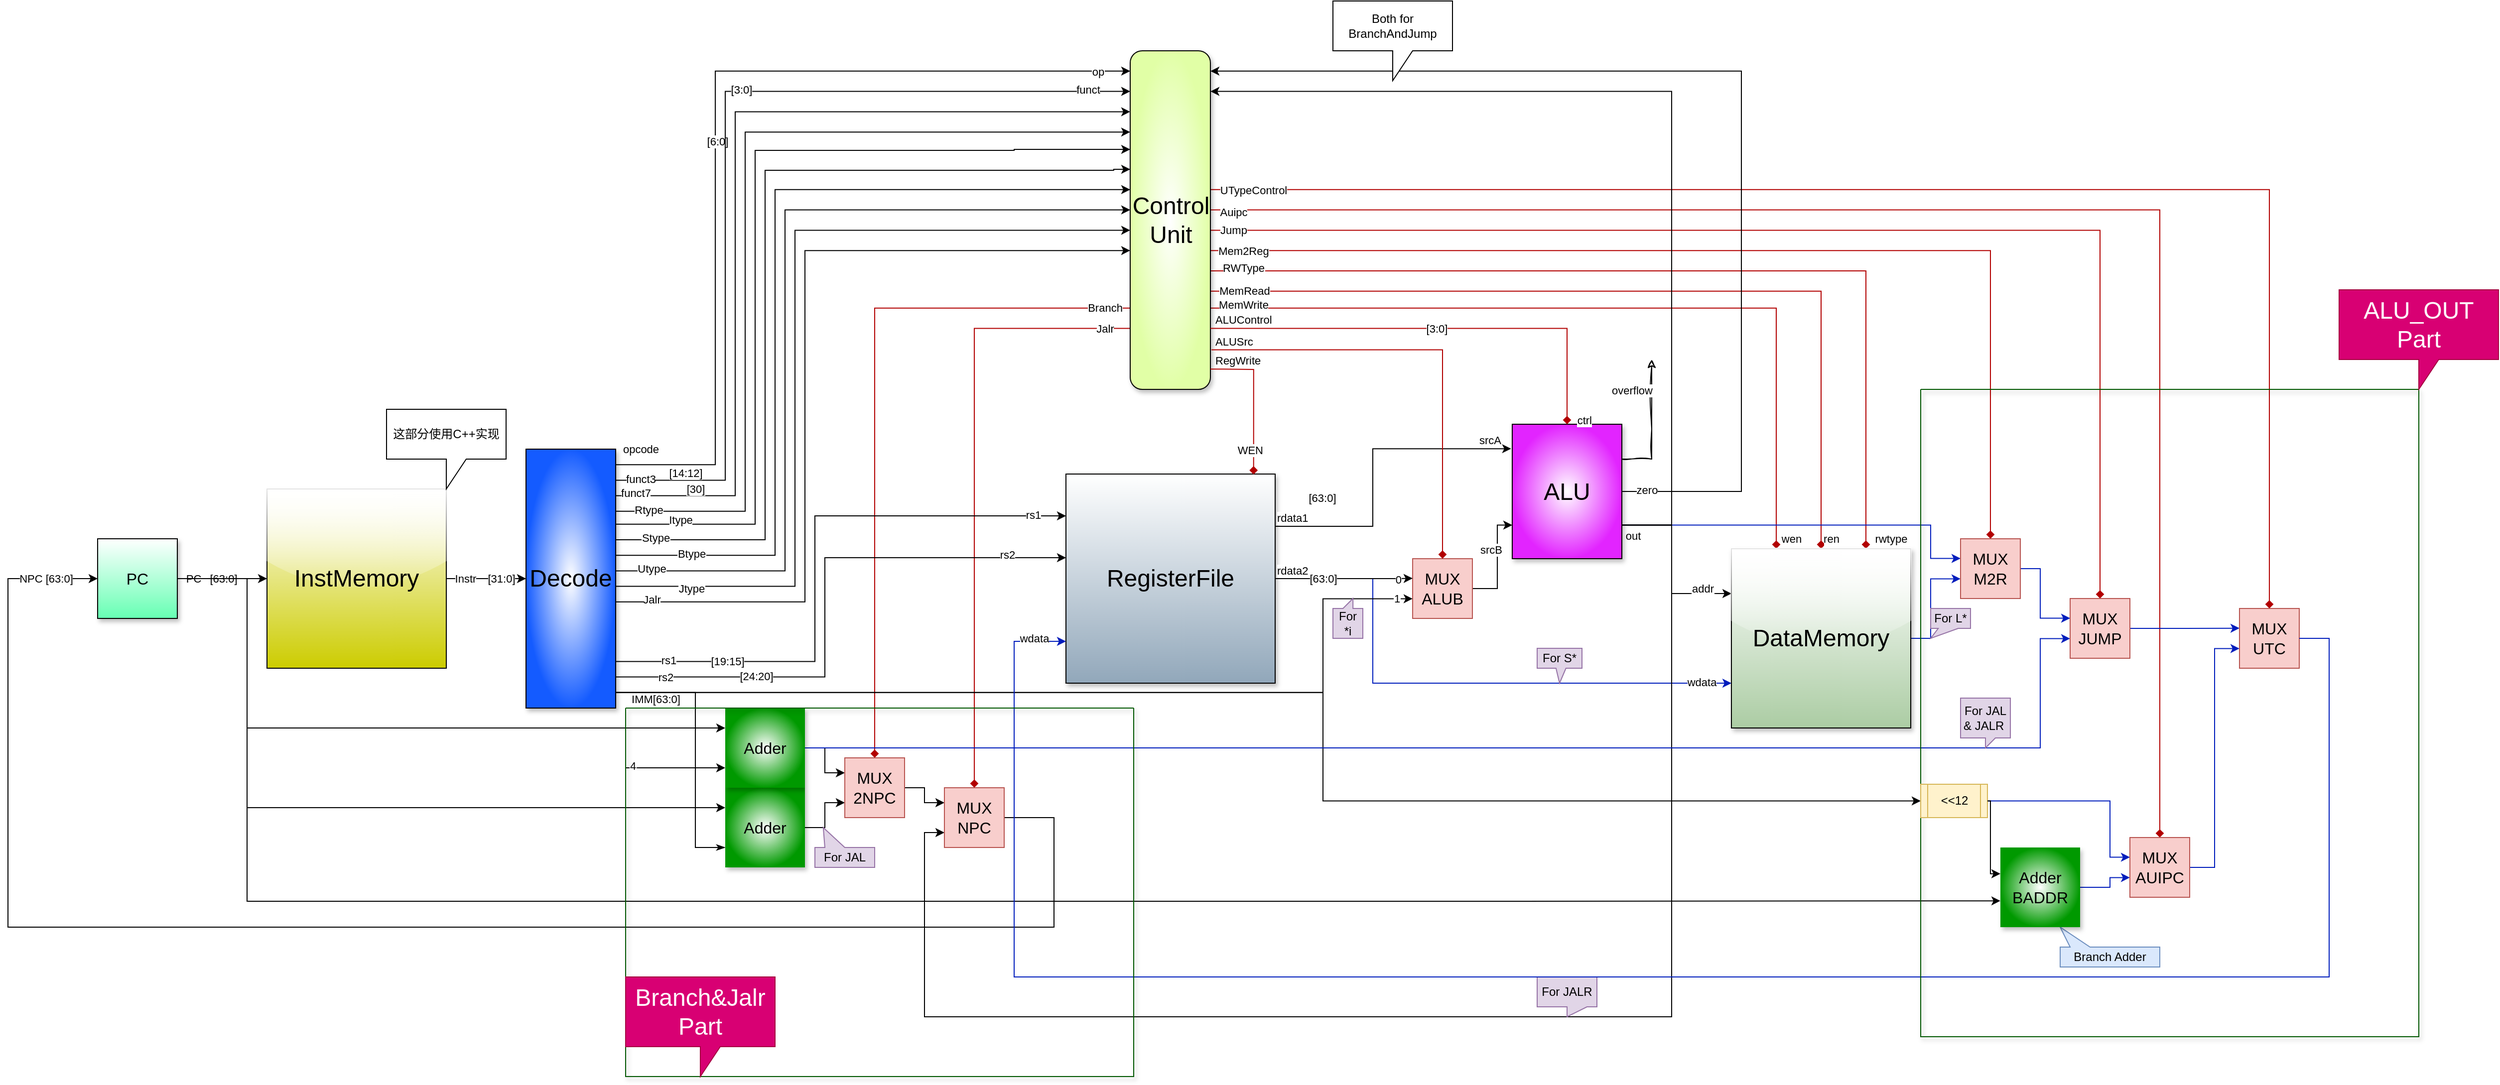 <mxfile version="21.4.0" type="github">
  <diagram name="Page-1" id="90a13364-a465-7bf4-72fc-28e22215d7a0">
    <mxGraphModel dx="3279.5" dy="984" grid="1" gridSize="10" guides="1" tooltips="1" connect="1" arrows="1" fold="1" page="1" pageScale="1.5" pageWidth="1169" pageHeight="826" background="none" math="0" shadow="0">
      <root>
        <mxCell id="0" style=";html=1;" />
        <mxCell id="1" style=";html=1;" parent="0" />
        <mxCell id="ID7oZF-WjWrz0V3iCZTk-110" style="edgeStyle=orthogonalEdgeStyle;rounded=0;orthogonalLoop=1;jettySize=auto;html=1;exitX=0;exitY=0.76;exitDx=0;exitDy=0;entryX=0.5;entryY=0;entryDx=0;entryDy=0;exitPerimeter=0;fillColor=#e51400;strokeColor=#B20000;endArrow=diamond;endFill=1;" parent="1" source="ID7oZF-WjWrz0V3iCZTk-3" target="ID7oZF-WjWrz0V3iCZTk-170" edge="1">
          <mxGeometry relative="1" as="geometry">
            <mxPoint x="-150" y="385" as="targetPoint" />
          </mxGeometry>
        </mxCell>
        <mxCell id="snQq9yE_NNZHikpmii_--7" value="Branch" style="edgeLabel;html=1;align=center;verticalAlign=middle;resizable=0;points=[];" vertex="1" connectable="0" parent="ID7oZF-WjWrz0V3iCZTk-110">
          <mxGeometry x="-0.746" y="-1" relative="1" as="geometry">
            <mxPoint x="64" as="offset" />
          </mxGeometry>
        </mxCell>
        <mxCell id="ID7oZF-WjWrz0V3iCZTk-162" style="edgeStyle=orthogonalEdgeStyle;rounded=0;orthogonalLoop=1;jettySize=auto;html=1;exitX=1;exitY=0.53;exitDx=0;exitDy=0;exitPerimeter=0;entryX=0.5;entryY=0;entryDx=0;entryDy=0;entryPerimeter=0;endArrow=diamond;endFill=1;fillColor=#e51400;strokeColor=#B20000;" parent="1" source="ID7oZF-WjWrz0V3iCZTk-3" target="ID7oZF-WjWrz0V3iCZTk-192" edge="1">
          <mxGeometry relative="1" as="geometry">
            <mxPoint x="1340" y="450" as="targetPoint" />
            <Array as="points">
              <mxPoint x="1810" y="270" />
            </Array>
          </mxGeometry>
        </mxCell>
        <mxCell id="snQq9yE_NNZHikpmii_--6" value="Jump" style="edgeLabel;html=1;align=center;verticalAlign=middle;resizable=0;points=[];" vertex="1" connectable="0" parent="ID7oZF-WjWrz0V3iCZTk-162">
          <mxGeometry x="-0.935" relative="1" as="geometry">
            <mxPoint x="-18" as="offset" />
          </mxGeometry>
        </mxCell>
        <mxCell id="ID7oZF-WjWrz0V3iCZTk-188" style="edgeStyle=orthogonalEdgeStyle;rounded=0;orthogonalLoop=1;jettySize=auto;html=1;exitX=0;exitY=0.82;exitDx=0;exitDy=0;exitPerimeter=0;entryX=0.5;entryY=0;entryDx=0;entryDy=0;fillColor=#e51400;strokeColor=#B20000;endArrow=diamond;endFill=1;" parent="1" source="ID7oZF-WjWrz0V3iCZTk-3" target="ID7oZF-WjWrz0V3iCZTk-187" edge="1">
          <mxGeometry relative="1" as="geometry" />
        </mxCell>
        <mxCell id="ID7oZF-WjWrz0V3iCZTk-189" value="Jalr" style="edgeLabel;html=1;align=center;verticalAlign=middle;resizable=0;points=[];" parent="ID7oZF-WjWrz0V3iCZTk-188" vertex="1" connectable="0">
          <mxGeometry x="-0.886" relative="1" as="geometry">
            <mxPoint x="9" as="offset" />
          </mxGeometry>
        </mxCell>
        <mxCell id="ID7oZF-WjWrz0V3iCZTk-201" style="edgeStyle=orthogonalEdgeStyle;rounded=0;orthogonalLoop=1;jettySize=auto;html=1;exitX=1;exitY=0.76;exitDx=0;exitDy=0;exitPerimeter=0;entryX=0.25;entryY=0;entryDx=0;entryDy=0;endArrow=diamond;endFill=1;fillColor=#e51400;strokeColor=#B20000;" parent="1" source="ID7oZF-WjWrz0V3iCZTk-3" target="ID7oZF-WjWrz0V3iCZTk-199" edge="1">
          <mxGeometry relative="1" as="geometry">
            <mxPoint x="1110" y="1010" as="targetPoint" />
            <Array as="points">
              <mxPoint x="1485" y="348" />
            </Array>
          </mxGeometry>
        </mxCell>
        <mxCell id="ID7oZF-WjWrz0V3iCZTk-202" value="MemWrite" style="edgeLabel;html=1;align=center;verticalAlign=middle;resizable=0;points=[];" parent="ID7oZF-WjWrz0V3iCZTk-201" vertex="1" connectable="0">
          <mxGeometry x="-0.958" y="4" relative="1" as="geometry">
            <mxPoint x="16" as="offset" />
          </mxGeometry>
        </mxCell>
        <mxCell id="ID7oZF-WjWrz0V3iCZTk-206" value="wen" style="edgeLabel;html=1;align=center;verticalAlign=middle;resizable=0;points=[];" parent="ID7oZF-WjWrz0V3iCZTk-201" vertex="1" connectable="0">
          <mxGeometry x="0.957" y="-2" relative="1" as="geometry">
            <mxPoint x="17" y="7" as="offset" />
          </mxGeometry>
        </mxCell>
        <mxCell id="ID7oZF-WjWrz0V3iCZTk-210" style="edgeStyle=orthogonalEdgeStyle;rounded=0;orthogonalLoop=1;jettySize=auto;html=1;exitX=1;exitY=0.71;exitDx=0;exitDy=0;exitPerimeter=0;entryX=0.5;entryY=0;entryDx=0;entryDy=0;endArrow=diamond;endFill=1;fillColor=#e51400;strokeColor=#B20000;" parent="1" source="ID7oZF-WjWrz0V3iCZTk-3" target="ID7oZF-WjWrz0V3iCZTk-199" edge="1">
          <mxGeometry relative="1" as="geometry">
            <Array as="points">
              <mxPoint x="1530" y="331" />
            </Array>
          </mxGeometry>
        </mxCell>
        <mxCell id="ID7oZF-WjWrz0V3iCZTk-212" value="MemRead" style="edgeLabel;html=1;align=center;verticalAlign=middle;resizable=0;points=[];" parent="ID7oZF-WjWrz0V3iCZTk-210" vertex="1" connectable="0">
          <mxGeometry x="-0.983" y="1" relative="1" as="geometry">
            <mxPoint x="26" as="offset" />
          </mxGeometry>
        </mxCell>
        <mxCell id="ID7oZF-WjWrz0V3iCZTk-213" value="ren" style="edgeLabel;html=1;align=center;verticalAlign=middle;resizable=0;points=[];" parent="ID7oZF-WjWrz0V3iCZTk-210" vertex="1" connectable="0">
          <mxGeometry x="0.984" relative="1" as="geometry">
            <mxPoint x="10" y="-3" as="offset" />
          </mxGeometry>
        </mxCell>
        <mxCell id="ID7oZF-WjWrz0V3iCZTk-214" style="edgeStyle=orthogonalEdgeStyle;rounded=0;orthogonalLoop=1;jettySize=auto;html=1;exitX=1;exitY=0.65;exitDx=0;exitDy=0;exitPerimeter=0;entryX=0.75;entryY=0;entryDx=0;entryDy=0;endArrow=diamond;endFill=1;fillColor=#e51400;strokeColor=#B20000;" parent="1" source="ID7oZF-WjWrz0V3iCZTk-3" target="ID7oZF-WjWrz0V3iCZTk-199" edge="1">
          <mxGeometry relative="1" as="geometry">
            <Array as="points">
              <mxPoint x="1575" y="311" />
            </Array>
          </mxGeometry>
        </mxCell>
        <mxCell id="ID7oZF-WjWrz0V3iCZTk-217" value="RWType" style="edgeLabel;html=1;align=center;verticalAlign=middle;resizable=0;points=[];" parent="ID7oZF-WjWrz0V3iCZTk-214" vertex="1" connectable="0">
          <mxGeometry x="-0.97" y="3" relative="1" as="geometry">
            <mxPoint x="19" as="offset" />
          </mxGeometry>
        </mxCell>
        <mxCell id="ID7oZF-WjWrz0V3iCZTk-218" value="rwtype" style="edgeLabel;html=1;align=center;verticalAlign=middle;resizable=0;points=[];" parent="ID7oZF-WjWrz0V3iCZTk-214" vertex="1" connectable="0">
          <mxGeometry x="0.968" y="-3" relative="1" as="geometry">
            <mxPoint x="28" y="5" as="offset" />
          </mxGeometry>
        </mxCell>
        <mxCell id="ID7oZF-WjWrz0V3iCZTk-221" style="edgeStyle=orthogonalEdgeStyle;rounded=0;orthogonalLoop=1;jettySize=auto;html=1;exitX=1;exitY=0.59;exitDx=0;exitDy=0;exitPerimeter=0;entryX=0.5;entryY=0;entryDx=0;entryDy=0;entryPerimeter=0;endArrow=diamond;endFill=1;fillColor=#e51400;strokeColor=#B20000;" parent="1" source="ID7oZF-WjWrz0V3iCZTk-3" target="ID7oZF-WjWrz0V3iCZTk-220" edge="1">
          <mxGeometry relative="1" as="geometry" />
        </mxCell>
        <mxCell id="ID7oZF-WjWrz0V3iCZTk-222" value="Mem2Reg" style="edgeLabel;html=1;align=center;verticalAlign=middle;resizable=0;points=[];" parent="ID7oZF-WjWrz0V3iCZTk-221" vertex="1" connectable="0">
          <mxGeometry x="-0.957" relative="1" as="geometry">
            <mxPoint x="10" as="offset" />
          </mxGeometry>
        </mxCell>
        <mxCell id="ID7oZF-WjWrz0V3iCZTk-243" value="" style="edgeStyle=orthogonalEdgeStyle;rounded=0;orthogonalLoop=1;jettySize=auto;html=1;exitX=1;exitY=0.41;exitDx=0;exitDy=0;exitPerimeter=0;entryX=0.5;entryY=0;entryDx=0;entryDy=0;entryPerimeter=0;endArrow=diamond;endFill=1;fillColor=#e51400;strokeColor=#B20000;" parent="1" source="ID7oZF-WjWrz0V3iCZTk-3" target="ID7oZF-WjWrz0V3iCZTk-241" edge="1">
          <mxGeometry relative="1" as="geometry" />
        </mxCell>
        <mxCell id="ID7oZF-WjWrz0V3iCZTk-244" value="UTypeControl" style="edgeLabel;html=1;align=center;verticalAlign=middle;resizable=0;points=[];" parent="ID7oZF-WjWrz0V3iCZTk-243" vertex="1" connectable="0">
          <mxGeometry x="-0.965" y="1" relative="1" as="geometry">
            <mxPoint x="17" y="1" as="offset" />
          </mxGeometry>
        </mxCell>
        <mxCell id="eIo0uJGu5ZZs3k3KeuvR-6" style="edgeStyle=orthogonalEdgeStyle;rounded=0;orthogonalLoop=1;jettySize=auto;html=1;exitX=1;exitY=0.47;exitDx=0;exitDy=0;exitPerimeter=0;entryX=0.5;entryY=0;entryDx=0;entryDy=0;entryPerimeter=0;endArrow=diamond;endFill=1;fillColor=#e51400;strokeColor=#B20000;" parent="1" source="ID7oZF-WjWrz0V3iCZTk-3" target="eIo0uJGu5ZZs3k3KeuvR-2" edge="1">
          <mxGeometry relative="1" as="geometry" />
        </mxCell>
        <mxCell id="eIo0uJGu5ZZs3k3KeuvR-7" value="Auipc" style="edgeLabel;html=1;align=center;verticalAlign=middle;resizable=0;points=[];" parent="eIo0uJGu5ZZs3k3KeuvR-6" vertex="1" connectable="0">
          <mxGeometry x="-0.972" y="-2" relative="1" as="geometry">
            <mxPoint x="1" as="offset" />
          </mxGeometry>
        </mxCell>
        <mxCell id="ID7oZF-WjWrz0V3iCZTk-3" value="&lt;font style=&quot;font-size: 24px;&quot;&gt;Control Unit&lt;/font&gt;" style="rounded=1;whiteSpace=wrap;html=1;glass=0;shadow=1;gradientColor=#E1FFA6;points=[[0,0,0,0,0],[0,0.06,0,0,0],[0,0.12,0,0,0],[0,0.18,0,0,0],[0,0.24,0,0,0],[0,0.29,0,0,0],[0,0.35,0,0,0],[0,0.41,0,0,0],[0,0.47,0,0,0],[0,0.53,0,0,0],[0,0.59,0,0,0],[0,0.65,0,0,0],[0,0.71,0,0,0],[0,0.76,0,0,0],[0,0.82,0,0,0],[0,0.88,0,0,0],[0,0.94,0,0,0],[0,1,0,0,0],[0.25,0,0,0,0],[0.25,1,0,0,0],[0.5,0,0,0,0],[0.5,1,0,0,0],[0.75,0,0,0,0],[0.75,1,0,0,0],[1,0,0,0,0],[1,0.06,0,0,0],[1,0.12,0,0,0],[1,0.18,0,0,0],[1,0.24,0,0,0],[1,0.29,0,0,0],[1,0.35,0,0,0],[1,0.41,0,0,0],[1,0.47,0,0,0],[1,0.53,0,0,0],[1,0.59,0,0,0],[1,0.65,0,0,0],[1,0.71,0,0,0],[1,0.76,0,0,0],[1,0.82,0,0,0],[1,0.88,0,0,0],[1,0.94,0,0,0],[1,1,0,0,0]];gradientDirection=radial;" parent="1" vertex="1">
          <mxGeometry x="836.5" y="90" width="80.5" height="340" as="geometry" />
        </mxCell>
        <mxCell id="ID7oZF-WjWrz0V3iCZTk-207" style="edgeStyle=orthogonalEdgeStyle;rounded=0;orthogonalLoop=1;jettySize=auto;html=1;exitX=1;exitY=0.5;exitDx=0;exitDy=0;exitPerimeter=0;entryX=0;entryY=0.75;entryDx=0;entryDy=0;fillColor=#0050ef;strokeColor=#001DBC;" parent="1" source="ID7oZF-WjWrz0V3iCZTk-4" target="ID7oZF-WjWrz0V3iCZTk-199" edge="1">
          <mxGeometry relative="1" as="geometry">
            <Array as="points">
              <mxPoint x="1080" y="620" />
              <mxPoint x="1080" y="725" />
            </Array>
          </mxGeometry>
        </mxCell>
        <mxCell id="ID7oZF-WjWrz0V3iCZTk-208" value="wdata" style="edgeLabel;html=1;align=center;verticalAlign=middle;resizable=0;points=[];" parent="ID7oZF-WjWrz0V3iCZTk-207" vertex="1" connectable="0">
          <mxGeometry x="0.942" y="1" relative="1" as="geometry">
            <mxPoint x="-14" as="offset" />
          </mxGeometry>
        </mxCell>
        <mxCell id="ID7oZF-WjWrz0V3iCZTk-4" value="&lt;font style=&quot;font-size: 24px;&quot;&gt;RegisterFile&lt;/font&gt;" style="whiteSpace=wrap;html=1;aspect=fixed;shadow=1;gradientColor=#91A7BA;gradientDirection=south;points=[[0,0,0,0,0],[0,0.2,0,0,0],[0,0.4,0,0,0],[0,0.6,0,0,0],[0,0.8,0,0,0],[0,1,0,0,0],[0.25,0,0,0,0],[0.25,1,0,0,0],[0.5,0,0,0,0],[0.5,1,0,0,0],[0.75,0,0,0,0],[0.75,1,0,0,0],[1,0,0,0,0],[1,0.25,0,0,0],[1,0.5,0,0,0],[1,0.75,0,0,0],[1,1,0,0,0]];" parent="1" vertex="1">
          <mxGeometry x="772" y="515" width="210" height="210" as="geometry" />
        </mxCell>
        <mxCell id="ID7oZF-WjWrz0V3iCZTk-84" style="edgeStyle=orthogonalEdgeStyle;rounded=0;orthogonalLoop=1;jettySize=auto;html=1;exitX=1;exitY=0.25;exitDx=0;exitDy=0;sketch=1;curveFitting=1;jiggle=2;" parent="1" source="ID7oZF-WjWrz0V3iCZTk-11" edge="1">
          <mxGeometry relative="1" as="geometry">
            <mxPoint x="1360" y="400" as="targetPoint" />
            <Array as="points">
              <mxPoint x="1330" y="500" />
              <mxPoint x="1360" y="500" />
              <mxPoint x="1360" y="470" />
            </Array>
          </mxGeometry>
        </mxCell>
        <mxCell id="snQq9yE_NNZHikpmii_--3" value="overflow" style="edgeLabel;html=1;align=center;verticalAlign=middle;resizable=0;points=[];" vertex="1" connectable="0" parent="ID7oZF-WjWrz0V3iCZTk-84">
          <mxGeometry x="-0.251" y="-2" relative="1" as="geometry">
            <mxPoint x="-22" y="-52" as="offset" />
          </mxGeometry>
        </mxCell>
        <mxCell id="ID7oZF-WjWrz0V3iCZTk-86" style="edgeStyle=orthogonalEdgeStyle;rounded=0;orthogonalLoop=1;jettySize=auto;html=1;exitX=1;exitY=0.5;exitDx=0;exitDy=0;entryX=1;entryY=0.06;entryDx=0;entryDy=0;entryPerimeter=0;" parent="1" source="ID7oZF-WjWrz0V3iCZTk-11" edge="1" target="ID7oZF-WjWrz0V3iCZTk-3">
          <mxGeometry relative="1" as="geometry">
            <mxPoint x="1400" y="470" as="targetPoint" />
            <Array as="points">
              <mxPoint x="1450" y="533" />
              <mxPoint x="1450" y="110" />
            </Array>
          </mxGeometry>
        </mxCell>
        <mxCell id="snQq9yE_NNZHikpmii_--2" value="zero" style="edgeLabel;html=1;align=center;verticalAlign=middle;resizable=0;points=[];" vertex="1" connectable="0" parent="ID7oZF-WjWrz0V3iCZTk-86">
          <mxGeometry x="-0.954" y="2" relative="1" as="geometry">
            <mxPoint as="offset" />
          </mxGeometry>
        </mxCell>
        <mxCell id="ID7oZF-WjWrz0V3iCZTk-88" style="edgeStyle=orthogonalEdgeStyle;rounded=0;orthogonalLoop=1;jettySize=auto;html=1;exitX=1;exitY=0.75;exitDx=0;exitDy=0;entryX=0;entryY=0.33;entryDx=0;entryDy=0;entryPerimeter=0;fillColor=#0050ef;strokeColor=#001DBC;" parent="1" source="ID7oZF-WjWrz0V3iCZTk-11" target="ID7oZF-WjWrz0V3iCZTk-220" edge="1">
          <mxGeometry relative="1" as="geometry">
            <mxPoint x="1450" y="700" as="targetPoint" />
            <Array as="points">
              <mxPoint x="1640" y="566" />
              <mxPoint x="1640" y="600" />
            </Array>
          </mxGeometry>
        </mxCell>
        <mxCell id="ID7oZF-WjWrz0V3iCZTk-89" value="out" style="edgeLabel;html=1;align=center;verticalAlign=middle;resizable=0;points=[];" parent="ID7oZF-WjWrz0V3iCZTk-88" vertex="1" connectable="0">
          <mxGeometry x="-0.873" y="-2" relative="1" as="geometry">
            <mxPoint x="-13" y="8" as="offset" />
          </mxGeometry>
        </mxCell>
        <mxCell id="ID7oZF-WjWrz0V3iCZTk-90" value="[63:0]" style="edgeLabel;html=1;align=center;verticalAlign=middle;resizable=0;points=[];" parent="ID7oZF-WjWrz0V3iCZTk-88" vertex="1" connectable="0">
          <mxGeometry x="0.131" y="1" relative="1" as="geometry">
            <mxPoint x="-246" y="-9" as="offset" />
          </mxGeometry>
        </mxCell>
        <mxCell id="ID7oZF-WjWrz0V3iCZTk-196" style="edgeStyle=orthogonalEdgeStyle;rounded=0;orthogonalLoop=1;jettySize=auto;html=1;exitX=1;exitY=0.75;exitDx=0;exitDy=0;entryX=0;entryY=0.75;entryDx=0;entryDy=0;" parent="1" source="ID7oZF-WjWrz0V3iCZTk-11" target="ID7oZF-WjWrz0V3iCZTk-187" edge="1">
          <mxGeometry relative="1" as="geometry">
            <Array as="points">
              <mxPoint x="1380" y="566" />
              <mxPoint x="1380" y="1060" />
              <mxPoint x="630" y="1060" />
              <mxPoint x="630" y="875" />
            </Array>
          </mxGeometry>
        </mxCell>
        <mxCell id="ID7oZF-WjWrz0V3iCZTk-203" style="edgeStyle=orthogonalEdgeStyle;rounded=0;orthogonalLoop=1;jettySize=auto;html=1;exitX=1;exitY=0.75;exitDx=0;exitDy=0;entryX=0;entryY=0.25;entryDx=0;entryDy=0;" parent="1" source="ID7oZF-WjWrz0V3iCZTk-11" target="ID7oZF-WjWrz0V3iCZTk-199" edge="1">
          <mxGeometry relative="1" as="geometry">
            <Array as="points">
              <mxPoint x="1380" y="566" />
              <mxPoint x="1380" y="635" />
            </Array>
          </mxGeometry>
        </mxCell>
        <mxCell id="ID7oZF-WjWrz0V3iCZTk-205" value="addr" style="edgeLabel;html=1;align=center;verticalAlign=middle;resizable=0;points=[];" parent="ID7oZF-WjWrz0V3iCZTk-203" vertex="1" connectable="0">
          <mxGeometry x="0.915" y="-1" relative="1" as="geometry">
            <mxPoint x="-22" y="-6" as="offset" />
          </mxGeometry>
        </mxCell>
        <mxCell id="snQq9yE_NNZHikpmii_--4" style="edgeStyle=orthogonalEdgeStyle;rounded=0;orthogonalLoop=1;jettySize=auto;html=1;exitX=1;exitY=0.75;exitDx=0;exitDy=0;entryX=1;entryY=0.12;entryDx=0;entryDy=0;entryPerimeter=0;" edge="1" parent="1" source="ID7oZF-WjWrz0V3iCZTk-11" target="ID7oZF-WjWrz0V3iCZTk-3">
          <mxGeometry relative="1" as="geometry">
            <Array as="points">
              <mxPoint x="1380" y="566" />
              <mxPoint x="1380" y="131" />
            </Array>
          </mxGeometry>
        </mxCell>
        <mxCell id="ID7oZF-WjWrz0V3iCZTk-11" value="&lt;font style=&quot;font-size: 24px;&quot;&gt;ALU&lt;/font&gt;" style="rounded=0;whiteSpace=wrap;html=1;gradientColor=#E224FF;shadow=1;gradientDirection=radial;" parent="1" vertex="1">
          <mxGeometry x="1220" y="465" width="110" height="135" as="geometry" />
        </mxCell>
        <mxCell id="ID7oZF-WjWrz0V3iCZTk-13" value="" style="endArrow=classic;html=1;rounded=0;exitX=1;exitY=0.25;exitDx=0;exitDy=0;entryX=-0.01;entryY=0.182;entryDx=0;entryDy=0;edgeStyle=orthogonalEdgeStyle;exitPerimeter=0;entryPerimeter=0;" parent="1" source="ID7oZF-WjWrz0V3iCZTk-4" target="ID7oZF-WjWrz0V3iCZTk-11" edge="1">
          <mxGeometry relative="1" as="geometry">
            <mxPoint x="880" y="950" as="sourcePoint" />
            <mxPoint x="1040" y="950" as="targetPoint" />
            <Array as="points">
              <mxPoint x="1080" y="568" />
              <mxPoint x="1080" y="490" />
            </Array>
          </mxGeometry>
        </mxCell>
        <mxCell id="ID7oZF-WjWrz0V3iCZTk-15" value="rdata1" style="edgeLabel;resizable=0;html=1;align=left;verticalAlign=bottom;" parent="ID7oZF-WjWrz0V3iCZTk-13" connectable="0" vertex="1">
          <mxGeometry x="-1" relative="1" as="geometry" />
        </mxCell>
        <mxCell id="ID7oZF-WjWrz0V3iCZTk-16" value="srcA" style="edgeLabel;resizable=0;html=1;align=right;verticalAlign=bottom;" parent="ID7oZF-WjWrz0V3iCZTk-13" connectable="0" vertex="1">
          <mxGeometry x="1" relative="1" as="geometry">
            <mxPoint x="-10" as="offset" />
          </mxGeometry>
        </mxCell>
        <mxCell id="ID7oZF-WjWrz0V3iCZTk-41" value="[63:0]" style="edgeLabel;html=1;align=center;verticalAlign=middle;resizable=0;points=[];" parent="ID7oZF-WjWrz0V3iCZTk-13" vertex="1" connectable="0">
          <mxGeometry x="-0.157" relative="1" as="geometry">
            <mxPoint x="-51" y="6" as="offset" />
          </mxGeometry>
        </mxCell>
        <mxCell id="ID7oZF-WjWrz0V3iCZTk-17" value="" style="endArrow=diamond;html=1;rounded=0;entryX=0.897;entryY=0.002;entryDx=0;entryDy=0;entryPerimeter=0;edgeStyle=orthogonalEdgeStyle;exitX=1;exitY=0.94;exitDx=0;exitDy=0;exitPerimeter=0;fillColor=#e51400;strokeColor=#B20000;endFill=1;" parent="1" source="ID7oZF-WjWrz0V3iCZTk-3" target="ID7oZF-WjWrz0V3iCZTk-4" edge="1">
          <mxGeometry relative="1" as="geometry">
            <mxPoint x="920" y="460" as="sourcePoint" />
            <mxPoint x="1140" y="380" as="targetPoint" />
            <Array as="points">
              <mxPoint x="930" y="410" />
              <mxPoint x="960" y="410" />
            </Array>
          </mxGeometry>
        </mxCell>
        <mxCell id="ID7oZF-WjWrz0V3iCZTk-19" value="RegWrite" style="edgeLabel;resizable=0;html=1;align=left;verticalAlign=bottom;" parent="ID7oZF-WjWrz0V3iCZTk-17" connectable="0" vertex="1">
          <mxGeometry x="-1" relative="1" as="geometry">
            <mxPoint x="3" as="offset" />
          </mxGeometry>
        </mxCell>
        <mxCell id="ID7oZF-WjWrz0V3iCZTk-20" value="WEN" style="edgeLabel;resizable=0;html=1;align=right;verticalAlign=bottom;" parent="ID7oZF-WjWrz0V3iCZTk-17" connectable="0" vertex="1">
          <mxGeometry x="1" relative="1" as="geometry">
            <mxPoint x="10" y="-16" as="offset" />
          </mxGeometry>
        </mxCell>
        <mxCell id="ID7oZF-WjWrz0V3iCZTk-31" style="edgeStyle=orthogonalEdgeStyle;rounded=0;orthogonalLoop=1;jettySize=auto;html=1;entryX=0;entryY=0.75;entryDx=0;entryDy=0;exitX=1;exitY=0.5;exitDx=0;exitDy=0;exitPerimeter=0;" parent="1" source="ID7oZF-WjWrz0V3iCZTk-21" target="ID7oZF-WjWrz0V3iCZTk-11" edge="1">
          <mxGeometry relative="1" as="geometry">
            <mxPoint x="1250" y="650" as="sourcePoint" />
            <Array as="points">
              <mxPoint x="1205" y="630" />
              <mxPoint x="1205" y="566" />
            </Array>
          </mxGeometry>
        </mxCell>
        <mxCell id="ID7oZF-WjWrz0V3iCZTk-32" value="srcB&amp;nbsp;" style="edgeLabel;html=1;align=center;verticalAlign=middle;resizable=0;points=[];" parent="ID7oZF-WjWrz0V3iCZTk-31" vertex="1" connectable="0">
          <mxGeometry x="0.8" relative="1" as="geometry">
            <mxPoint x="-10" y="24" as="offset" />
          </mxGeometry>
        </mxCell>
        <mxCell id="ID7oZF-WjWrz0V3iCZTk-21" value="&lt;font size=&quot;3&quot;&gt;MUX&lt;br&gt;ALUB&lt;br&gt;&lt;/font&gt;" style="rounded=0;whiteSpace=wrap;html=1;fillColor=#f8cecc;strokeColor=#b85450;points=[[0,0.33,0,0,0],[0,0.67,0,0,0],[0.5,0,0,0,0],[0.5,1,0,0,0],[1,0.5,0,0,0]];" parent="1" vertex="1">
          <mxGeometry x="1120" y="600" width="60" height="60" as="geometry" />
        </mxCell>
        <mxCell id="ID7oZF-WjWrz0V3iCZTk-22" value="" style="endArrow=diamond;html=1;rounded=0;exitX=1.013;exitY=0.883;exitDx=0;exitDy=0;entryX=0.5;entryY=0;entryDx=0;entryDy=0;edgeStyle=orthogonalEdgeStyle;exitPerimeter=0;endFill=1;fillColor=#e51400;strokeColor=#B20000;" parent="1" source="ID7oZF-WjWrz0V3iCZTk-3" target="ID7oZF-WjWrz0V3iCZTk-21" edge="1">
          <mxGeometry relative="1" as="geometry">
            <mxPoint x="960" y="540" as="sourcePoint" />
            <mxPoint x="1120" y="540" as="targetPoint" />
          </mxGeometry>
        </mxCell>
        <mxCell id="ID7oZF-WjWrz0V3iCZTk-24" value="ALUSrc" style="edgeLabel;resizable=0;html=1;align=left;verticalAlign=bottom;" parent="ID7oZF-WjWrz0V3iCZTk-22" connectable="0" vertex="1">
          <mxGeometry x="-1" relative="1" as="geometry">
            <mxPoint x="2" as="offset" />
          </mxGeometry>
        </mxCell>
        <mxCell id="ID7oZF-WjWrz0V3iCZTk-27" value="" style="endArrow=classic;html=1;rounded=0;exitX=1;exitY=0.5;exitDx=0;exitDy=0;exitPerimeter=0;shadow=0;edgeStyle=orthogonalEdgeStyle;entryX=0;entryY=0.33;entryDx=0;entryDy=0;entryPerimeter=0;" parent="1" source="ID7oZF-WjWrz0V3iCZTk-4" target="ID7oZF-WjWrz0V3iCZTk-21" edge="1">
          <mxGeometry relative="1" as="geometry">
            <mxPoint x="960" y="540" as="sourcePoint" />
            <mxPoint x="1100" y="610" as="targetPoint" />
            <Array as="points">
              <mxPoint x="1100" y="620" />
              <mxPoint x="1100" y="620" />
            </Array>
          </mxGeometry>
        </mxCell>
        <mxCell id="ID7oZF-WjWrz0V3iCZTk-29" value="rdata2" style="edgeLabel;resizable=0;html=1;align=left;verticalAlign=bottom;" parent="ID7oZF-WjWrz0V3iCZTk-27" connectable="0" vertex="1">
          <mxGeometry x="-1" relative="1" as="geometry" />
        </mxCell>
        <mxCell id="ID7oZF-WjWrz0V3iCZTk-30" value="0" style="edgeLabel;resizable=0;html=1;align=right;verticalAlign=bottom;" parent="ID7oZF-WjWrz0V3iCZTk-27" connectable="0" vertex="1">
          <mxGeometry x="1" relative="1" as="geometry">
            <mxPoint x="-10" y="10" as="offset" />
          </mxGeometry>
        </mxCell>
        <mxCell id="ID7oZF-WjWrz0V3iCZTk-42" value="[63:0]" style="edgeLabel;html=1;align=center;verticalAlign=middle;resizable=0;points=[];" parent="ID7oZF-WjWrz0V3iCZTk-27" vertex="1" connectable="0">
          <mxGeometry x="-0.182" y="1" relative="1" as="geometry">
            <mxPoint x="-9" y="1" as="offset" />
          </mxGeometry>
        </mxCell>
        <mxCell id="ID7oZF-WjWrz0V3iCZTk-77" style="edgeStyle=orthogonalEdgeStyle;rounded=0;orthogonalLoop=1;jettySize=auto;html=1;exitX=1;exitY=0.5;exitDx=0;exitDy=0;entryX=0;entryY=0.5;entryDx=0;entryDy=0;" parent="1" source="ID7oZF-WjWrz0V3iCZTk-33" target="ID7oZF-WjWrz0V3iCZTk-75" edge="1">
          <mxGeometry relative="1" as="geometry" />
        </mxCell>
        <mxCell id="ID7oZF-WjWrz0V3iCZTk-78" value="PC" style="edgeLabel;html=1;align=center;verticalAlign=middle;resizable=0;points=[];" parent="ID7oZF-WjWrz0V3iCZTk-77" vertex="1" connectable="0">
          <mxGeometry x="-0.66" relative="1" as="geometry">
            <mxPoint as="offset" />
          </mxGeometry>
        </mxCell>
        <mxCell id="ID7oZF-WjWrz0V3iCZTk-80" value="[63:0]" style="edgeLabel;html=1;align=center;verticalAlign=middle;resizable=0;points=[];" parent="ID7oZF-WjWrz0V3iCZTk-77" vertex="1" connectable="0">
          <mxGeometry x="-0.217" y="1" relative="1" as="geometry">
            <mxPoint x="11" y="1" as="offset" />
          </mxGeometry>
        </mxCell>
        <mxCell id="ID7oZF-WjWrz0V3iCZTk-167" style="edgeStyle=orthogonalEdgeStyle;rounded=0;orthogonalLoop=1;jettySize=auto;html=1;exitX=1;exitY=0.5;exitDx=0;exitDy=0;entryX=0;entryY=0.25;entryDx=0;entryDy=0;" parent="1" source="ID7oZF-WjWrz0V3iCZTk-33" target="ID7oZF-WjWrz0V3iCZTk-166" edge="1">
          <mxGeometry relative="1" as="geometry">
            <Array as="points">
              <mxPoint x="-50" y="620" />
              <mxPoint x="-50" y="770" />
            </Array>
          </mxGeometry>
        </mxCell>
        <mxCell id="eIo0uJGu5ZZs3k3KeuvR-1" style="edgeStyle=orthogonalEdgeStyle;rounded=0;orthogonalLoop=1;jettySize=auto;html=1;exitX=1;exitY=0.5;exitDx=0;exitDy=0;entryX=0;entryY=0.67;entryDx=0;entryDy=0;entryPerimeter=0;" parent="1" source="ID7oZF-WjWrz0V3iCZTk-33" target="ID7oZF-WjWrz0V3iCZTk-250" edge="1">
          <mxGeometry relative="1" as="geometry">
            <Array as="points">
              <mxPoint x="-50" y="620" />
              <mxPoint x="-50" y="944" />
              <mxPoint x="1170" y="944" />
            </Array>
          </mxGeometry>
        </mxCell>
        <mxCell id="ID7oZF-WjWrz0V3iCZTk-33" value="&lt;font size=&quot;3&quot;&gt;PC&lt;/font&gt;" style="whiteSpace=wrap;html=1;aspect=fixed;gradientColor=#66FFB3;shadow=1;" parent="1" vertex="1">
          <mxGeometry x="-200" y="580" width="80" height="80" as="geometry" />
        </mxCell>
        <mxCell id="ID7oZF-WjWrz0V3iCZTk-37" style="edgeStyle=orthogonalEdgeStyle;rounded=0;orthogonalLoop=1;jettySize=auto;html=1;exitX=1;exitY=0.06;exitDx=0;exitDy=0;entryX=0;entryY=0.06;entryDx=0;entryDy=0;entryPerimeter=0;exitPerimeter=0;" parent="1" source="ID7oZF-WjWrz0V3iCZTk-34" target="ID7oZF-WjWrz0V3iCZTk-3" edge="1">
          <mxGeometry relative="1" as="geometry">
            <Array as="points">
              <mxPoint x="420" y="506" />
              <mxPoint x="420" y="110" />
            </Array>
          </mxGeometry>
        </mxCell>
        <mxCell id="ID7oZF-WjWrz0V3iCZTk-39" value="opcode" style="edgeLabel;html=1;align=center;verticalAlign=middle;resizable=0;points=[];" parent="ID7oZF-WjWrz0V3iCZTk-37" vertex="1" connectable="0">
          <mxGeometry x="-0.95" y="-1" relative="1" as="geometry">
            <mxPoint x="2" y="-17" as="offset" />
          </mxGeometry>
        </mxCell>
        <mxCell id="ID7oZF-WjWrz0V3iCZTk-40" value="[6:0]" style="edgeLabel;html=1;align=center;verticalAlign=middle;resizable=0;points=[];" parent="ID7oZF-WjWrz0V3iCZTk-37" vertex="1" connectable="0">
          <mxGeometry x="-0.068" y="-2" relative="1" as="geometry">
            <mxPoint as="offset" />
          </mxGeometry>
        </mxCell>
        <mxCell id="ID7oZF-WjWrz0V3iCZTk-43" value="op" style="edgeLabel;html=1;align=center;verticalAlign=middle;resizable=0;points=[];" parent="ID7oZF-WjWrz0V3iCZTk-37" vertex="1" connectable="0">
          <mxGeometry x="0.9" relative="1" as="geometry">
            <mxPoint x="13" as="offset" />
          </mxGeometry>
        </mxCell>
        <mxCell id="ID7oZF-WjWrz0V3iCZTk-44" style="edgeStyle=orthogonalEdgeStyle;rounded=0;orthogonalLoop=1;jettySize=auto;html=1;exitX=1;exitY=0.12;exitDx=0;exitDy=0;entryX=0;entryY=0.12;entryDx=0;entryDy=0;entryPerimeter=0;exitPerimeter=0;" parent="1" source="ID7oZF-WjWrz0V3iCZTk-34" target="ID7oZF-WjWrz0V3iCZTk-3" edge="1">
          <mxGeometry relative="1" as="geometry">
            <mxPoint x="790" y="215" as="targetPoint" />
            <Array as="points">
              <mxPoint x="430" y="521" />
              <mxPoint x="430" y="131" />
            </Array>
          </mxGeometry>
        </mxCell>
        <mxCell id="ID7oZF-WjWrz0V3iCZTk-48" value="funct3" style="edgeLabel;html=1;align=center;verticalAlign=middle;resizable=0;points=[];" parent="ID7oZF-WjWrz0V3iCZTk-44" vertex="1" connectable="0">
          <mxGeometry x="-0.952" y="1" relative="1" as="geometry">
            <mxPoint x="3" as="offset" />
          </mxGeometry>
        </mxCell>
        <mxCell id="ID7oZF-WjWrz0V3iCZTk-49" value="[14:12]" style="edgeLabel;html=1;align=center;verticalAlign=middle;resizable=0;points=[];" parent="ID7oZF-WjWrz0V3iCZTk-44" vertex="1" connectable="0">
          <mxGeometry x="-0.713" relative="1" as="geometry">
            <mxPoint x="-40" y="13" as="offset" />
          </mxGeometry>
        </mxCell>
        <mxCell id="ID7oZF-WjWrz0V3iCZTk-56" value="[3:0]" style="edgeLabel;html=1;align=center;verticalAlign=middle;resizable=0;points=[];" parent="ID7oZF-WjWrz0V3iCZTk-44" vertex="1" connectable="0">
          <mxGeometry x="0.139" y="2" relative="1" as="geometry">
            <mxPoint as="offset" />
          </mxGeometry>
        </mxCell>
        <mxCell id="ID7oZF-WjWrz0V3iCZTk-58" value="funct" style="edgeLabel;html=1;align=center;verticalAlign=middle;resizable=0;points=[];" parent="ID7oZF-WjWrz0V3iCZTk-44" vertex="1" connectable="0">
          <mxGeometry x="0.894" y="2" relative="1" as="geometry">
            <mxPoint x="5" as="offset" />
          </mxGeometry>
        </mxCell>
        <mxCell id="ID7oZF-WjWrz0V3iCZTk-52" style="edgeStyle=orthogonalEdgeStyle;rounded=0;orthogonalLoop=1;jettySize=auto;html=1;exitX=1;exitY=0.18;exitDx=0;exitDy=0;exitPerimeter=0;endArrow=classic;endFill=1;entryX=0;entryY=0.18;entryDx=0;entryDy=0;entryPerimeter=0;" parent="1" source="ID7oZF-WjWrz0V3iCZTk-34" target="ID7oZF-WjWrz0V3iCZTk-3" edge="1">
          <mxGeometry relative="1" as="geometry">
            <mxPoint x="550" y="390" as="targetPoint" />
            <Array as="points">
              <mxPoint x="440" y="537" />
              <mxPoint x="440" y="151" />
            </Array>
          </mxGeometry>
        </mxCell>
        <mxCell id="ID7oZF-WjWrz0V3iCZTk-53" value="funct7" style="edgeLabel;html=1;align=center;verticalAlign=middle;resizable=0;points=[];" parent="ID7oZF-WjWrz0V3iCZTk-52" vertex="1" connectable="0">
          <mxGeometry x="-0.66" y="-1" relative="1" as="geometry">
            <mxPoint x="-101" y="30" as="offset" />
          </mxGeometry>
        </mxCell>
        <mxCell id="ID7oZF-WjWrz0V3iCZTk-57" value="[30]" style="edgeLabel;html=1;align=center;verticalAlign=middle;resizable=0;points=[];" parent="ID7oZF-WjWrz0V3iCZTk-52" vertex="1" connectable="0">
          <mxGeometry x="0.418" relative="1" as="geometry">
            <mxPoint x="-174" y="379" as="offset" />
          </mxGeometry>
        </mxCell>
        <mxCell id="ID7oZF-WjWrz0V3iCZTk-59" style="edgeStyle=orthogonalEdgeStyle;rounded=0;orthogonalLoop=1;jettySize=auto;html=1;exitX=1;exitY=0.24;exitDx=0;exitDy=0;entryX=0;entryY=0.24;entryDx=0;entryDy=0;exitPerimeter=0;entryPerimeter=0;" parent="1" source="ID7oZF-WjWrz0V3iCZTk-34" target="ID7oZF-WjWrz0V3iCZTk-3" edge="1">
          <mxGeometry relative="1" as="geometry">
            <Array as="points">
              <mxPoint x="450" y="552" />
              <mxPoint x="450" y="172" />
            </Array>
          </mxGeometry>
        </mxCell>
        <mxCell id="ID7oZF-WjWrz0V3iCZTk-141" value="Rtype" style="edgeLabel;html=1;align=center;verticalAlign=middle;resizable=0;points=[];" parent="ID7oZF-WjWrz0V3iCZTk-59" vertex="1" connectable="0">
          <mxGeometry x="-0.969" y="-1" relative="1" as="geometry">
            <mxPoint x="19" y="-3" as="offset" />
          </mxGeometry>
        </mxCell>
        <mxCell id="ID7oZF-WjWrz0V3iCZTk-63" style="edgeStyle=orthogonalEdgeStyle;rounded=0;orthogonalLoop=1;jettySize=auto;html=1;exitX=1;exitY=0.94;exitDx=0;exitDy=0;exitPerimeter=0;entryX=0;entryY=0.67;entryDx=0;entryDy=0;entryPerimeter=0;" parent="1" source="ID7oZF-WjWrz0V3iCZTk-34" target="ID7oZF-WjWrz0V3iCZTk-21" edge="1">
          <mxGeometry relative="1" as="geometry">
            <mxPoint x="500" y="720" as="sourcePoint" />
            <mxPoint x="1090" y="660" as="targetPoint" />
            <Array as="points">
              <mxPoint x="1030" y="734" />
              <mxPoint x="1030" y="640" />
            </Array>
          </mxGeometry>
        </mxCell>
        <mxCell id="ID7oZF-WjWrz0V3iCZTk-64" value="IMM[63:0]" style="edgeLabel;html=1;align=center;verticalAlign=middle;resizable=0;points=[];" parent="ID7oZF-WjWrz0V3iCZTk-63" vertex="1" connectable="0">
          <mxGeometry x="-0.881" y="-3" relative="1" as="geometry">
            <mxPoint x="-13" y="3" as="offset" />
          </mxGeometry>
        </mxCell>
        <mxCell id="ID7oZF-WjWrz0V3iCZTk-134" value="1" style="edgeLabel;html=1;align=center;verticalAlign=middle;resizable=0;points=[];" parent="ID7oZF-WjWrz0V3iCZTk-63" vertex="1" connectable="0">
          <mxGeometry x="0.964" y="-2" relative="1" as="geometry">
            <mxPoint y="-2" as="offset" />
          </mxGeometry>
        </mxCell>
        <mxCell id="ID7oZF-WjWrz0V3iCZTk-65" style="edgeStyle=orthogonalEdgeStyle;rounded=0;orthogonalLoop=1;jettySize=auto;html=1;exitX=1;exitY=0.82;exitDx=0;exitDy=0;exitPerimeter=0;entryX=0;entryY=0.2;entryDx=0;entryDy=0;entryPerimeter=0;" parent="1" source="ID7oZF-WjWrz0V3iCZTk-34" target="ID7oZF-WjWrz0V3iCZTk-4" edge="1">
          <mxGeometry relative="1" as="geometry">
            <mxPoint x="772" y="568" as="targetPoint" />
            <Array as="points">
              <mxPoint x="520" y="703" />
              <mxPoint x="520" y="557" />
            </Array>
          </mxGeometry>
        </mxCell>
        <mxCell id="ID7oZF-WjWrz0V3iCZTk-66" value="rs1" style="edgeLabel;html=1;align=center;verticalAlign=middle;resizable=0;points=[];" parent="ID7oZF-WjWrz0V3iCZTk-65" vertex="1" connectable="0">
          <mxGeometry x="-0.824" y="1" relative="1" as="geometry">
            <mxPoint as="offset" />
          </mxGeometry>
        </mxCell>
        <mxCell id="ID7oZF-WjWrz0V3iCZTk-67" value="[19:15]" style="edgeLabel;html=1;align=center;verticalAlign=middle;resizable=0;points=[];" parent="ID7oZF-WjWrz0V3iCZTk-65" vertex="1" connectable="0">
          <mxGeometry x="-0.625" relative="1" as="geometry">
            <mxPoint as="offset" />
          </mxGeometry>
        </mxCell>
        <mxCell id="ID7oZF-WjWrz0V3iCZTk-72" value="rs1" style="edgeLabel;html=1;align=center;verticalAlign=middle;resizable=0;points=[];" parent="ID7oZF-WjWrz0V3iCZTk-65" vertex="1" connectable="0">
          <mxGeometry x="0.888" y="1" relative="1" as="geometry">
            <mxPoint as="offset" />
          </mxGeometry>
        </mxCell>
        <mxCell id="ID7oZF-WjWrz0V3iCZTk-142" style="edgeStyle=orthogonalEdgeStyle;rounded=0;orthogonalLoop=1;jettySize=auto;html=1;exitX=1;exitY=0.29;exitDx=0;exitDy=0;exitPerimeter=0;entryX=0;entryY=0.29;entryDx=0;entryDy=0;entryPerimeter=0;" parent="1" source="ID7oZF-WjWrz0V3iCZTk-34" target="ID7oZF-WjWrz0V3iCZTk-3" edge="1">
          <mxGeometry relative="1" as="geometry">
            <mxPoint x="760" y="200" as="targetPoint" />
            <Array as="points">
              <mxPoint x="460" y="565" />
              <mxPoint x="460" y="190" />
              <mxPoint x="720" y="190" />
              <mxPoint x="720" y="189" />
              <mxPoint x="837" y="189" />
            </Array>
          </mxGeometry>
        </mxCell>
        <mxCell id="ID7oZF-WjWrz0V3iCZTk-143" value="Itype" style="edgeLabel;html=1;align=center;verticalAlign=middle;resizable=0;points=[];" parent="ID7oZF-WjWrz0V3iCZTk-142" vertex="1" connectable="0">
          <mxGeometry x="-0.951" y="-1" relative="1" as="geometry">
            <mxPoint x="43" y="-6" as="offset" />
          </mxGeometry>
        </mxCell>
        <mxCell id="ID7oZF-WjWrz0V3iCZTk-144" style="edgeStyle=orthogonalEdgeStyle;rounded=0;orthogonalLoop=1;jettySize=auto;html=1;exitX=1;exitY=0.35;exitDx=0;exitDy=0;exitPerimeter=0;entryX=0;entryY=0.35;entryDx=0;entryDy=0;entryPerimeter=0;" parent="1" source="ID7oZF-WjWrz0V3iCZTk-34" target="ID7oZF-WjWrz0V3iCZTk-3" edge="1">
          <mxGeometry relative="1" as="geometry">
            <mxPoint x="729.167" y="270" as="targetPoint" />
            <Array as="points">
              <mxPoint x="470" y="581" />
              <mxPoint x="470" y="210" />
              <mxPoint x="820" y="210" />
              <mxPoint x="820" y="209" />
            </Array>
          </mxGeometry>
        </mxCell>
        <mxCell id="ID7oZF-WjWrz0V3iCZTk-145" value="Stype" style="edgeLabel;html=1;align=center;verticalAlign=middle;resizable=0;points=[];" parent="ID7oZF-WjWrz0V3iCZTk-144" vertex="1" connectable="0">
          <mxGeometry x="-0.904" y="-2" relative="1" as="geometry">
            <mxPoint x="-3" y="-4" as="offset" />
          </mxGeometry>
        </mxCell>
        <mxCell id="ID7oZF-WjWrz0V3iCZTk-146" style="edgeStyle=orthogonalEdgeStyle;rounded=0;orthogonalLoop=1;jettySize=auto;html=1;exitX=1;exitY=0.41;exitDx=0;exitDy=0;exitPerimeter=0;entryX=0;entryY=0.41;entryDx=0;entryDy=0;entryPerimeter=0;" parent="1" source="ID7oZF-WjWrz0V3iCZTk-34" target="ID7oZF-WjWrz0V3iCZTk-3" edge="1">
          <mxGeometry relative="1" as="geometry">
            <Array as="points">
              <mxPoint x="480" y="597" />
              <mxPoint x="480" y="229" />
            </Array>
          </mxGeometry>
        </mxCell>
        <mxCell id="ID7oZF-WjWrz0V3iCZTk-147" value="Btype" style="edgeLabel;html=1;align=center;verticalAlign=middle;resizable=0;points=[];" parent="ID7oZF-WjWrz0V3iCZTk-146" vertex="1" connectable="0">
          <mxGeometry x="-0.838" y="2" relative="1" as="geometry">
            <mxPoint x="4" as="offset" />
          </mxGeometry>
        </mxCell>
        <mxCell id="ID7oZF-WjWrz0V3iCZTk-148" style="edgeStyle=orthogonalEdgeStyle;rounded=0;orthogonalLoop=1;jettySize=auto;html=1;exitX=1;exitY=0.47;exitDx=0;exitDy=0;exitPerimeter=0;entryX=0;entryY=0.47;entryDx=0;entryDy=0;entryPerimeter=0;" parent="1" source="ID7oZF-WjWrz0V3iCZTk-34" target="ID7oZF-WjWrz0V3iCZTk-3" edge="1">
          <mxGeometry relative="1" as="geometry">
            <Array as="points">
              <mxPoint x="490" y="612" />
              <mxPoint x="490" y="250" />
            </Array>
          </mxGeometry>
        </mxCell>
        <mxCell id="ID7oZF-WjWrz0V3iCZTk-149" value="Utype" style="edgeLabel;html=1;align=center;verticalAlign=middle;resizable=0;points=[];" parent="ID7oZF-WjWrz0V3iCZTk-148" vertex="1" connectable="0">
          <mxGeometry x="-0.941" y="1" relative="1" as="geometry">
            <mxPoint x="10" y="-1" as="offset" />
          </mxGeometry>
        </mxCell>
        <mxCell id="ID7oZF-WjWrz0V3iCZTk-150" style="edgeStyle=orthogonalEdgeStyle;rounded=0;orthogonalLoop=1;jettySize=auto;html=1;exitX=1;exitY=0.53;exitDx=0;exitDy=0;exitPerimeter=0;entryX=0;entryY=0.53;entryDx=0;entryDy=0;entryPerimeter=0;" parent="1" source="ID7oZF-WjWrz0V3iCZTk-34" target="ID7oZF-WjWrz0V3iCZTk-3" edge="1">
          <mxGeometry relative="1" as="geometry">
            <Array as="points">
              <mxPoint x="500" y="628" />
              <mxPoint x="500" y="270" />
            </Array>
          </mxGeometry>
        </mxCell>
        <mxCell id="ID7oZF-WjWrz0V3iCZTk-151" value="Jtype" style="edgeLabel;html=1;align=center;verticalAlign=middle;resizable=0;points=[];" parent="ID7oZF-WjWrz0V3iCZTk-150" vertex="1" connectable="0">
          <mxGeometry x="-0.846" y="-1" relative="1" as="geometry">
            <mxPoint x="8" y="1" as="offset" />
          </mxGeometry>
        </mxCell>
        <mxCell id="ID7oZF-WjWrz0V3iCZTk-152" style="edgeStyle=orthogonalEdgeStyle;rounded=0;orthogonalLoop=1;jettySize=auto;html=1;exitX=1;exitY=0.59;exitDx=0;exitDy=0;exitPerimeter=0;entryX=0;entryY=0.59;entryDx=0;entryDy=0;entryPerimeter=0;" parent="1" source="ID7oZF-WjWrz0V3iCZTk-34" target="ID7oZF-WjWrz0V3iCZTk-3" edge="1">
          <mxGeometry relative="1" as="geometry">
            <Array as="points">
              <mxPoint x="510" y="643" />
              <mxPoint x="510" y="291" />
            </Array>
          </mxGeometry>
        </mxCell>
        <mxCell id="ID7oZF-WjWrz0V3iCZTk-153" value="Jalr" style="edgeLabel;html=1;align=center;verticalAlign=middle;resizable=0;points=[];" parent="ID7oZF-WjWrz0V3iCZTk-152" vertex="1" connectable="0">
          <mxGeometry x="-0.933" relative="1" as="geometry">
            <mxPoint x="7" y="-3" as="offset" />
          </mxGeometry>
        </mxCell>
        <mxCell id="ID7oZF-WjWrz0V3iCZTk-247" style="edgeStyle=orthogonalEdgeStyle;rounded=0;orthogonalLoop=1;jettySize=auto;html=1;exitX=1;exitY=0.94;exitDx=0;exitDy=0;exitPerimeter=0;entryX=0;entryY=0.5;entryDx=0;entryDy=0;entryPerimeter=0;" parent="1" source="ID7oZF-WjWrz0V3iCZTk-34" target="ID7oZF-WjWrz0V3iCZTk-245" edge="1">
          <mxGeometry relative="1" as="geometry">
            <Array as="points">
              <mxPoint x="1030" y="734" />
              <mxPoint x="1030" y="843" />
            </Array>
          </mxGeometry>
        </mxCell>
        <mxCell id="ID7oZF-WjWrz0V3iCZTk-34" value="&lt;font style=&quot;font-size: 24px;&quot;&gt;Decode&lt;/font&gt;" style="rounded=0;whiteSpace=wrap;html=1;gradientColor=#145BFF;shadow=1;points=[[0,0,0,0,0],[0,0.25,0,0,0],[0,0.5,0,0,0],[0,0.75,0,0,0],[0,1,0,0,0],[0.25,0,0,0,0],[0.25,1,0,0,0],[0.5,0,0,0,0],[0.5,1,0,0,0],[0.75,0,0,0,0],[0.75,1,0,0,0],[1,0,0,0,0],[1,0.06,0,0,0],[1,0.12,0,0,0],[1,0.18,0,0,0],[1,0.24,0,0,0],[1,0.29,0,0,0],[1,0.35,0,0,0],[1,0.41,0,0,0],[1,0.47,0,0,0],[1,0.53,0,0,0],[1,0.59,0,0,0],[1,0.65,0,0,0],[1,0.71,0,0,0],[1,0.76,0,0,0],[1,0.82,0,0,0],[1,0.88,0,0,0],[1,0.94,0,0,0],[1,1,0,0,0]];gradientDirection=radial;" parent="1" vertex="1">
          <mxGeometry x="230" y="490" width="90" height="260" as="geometry" />
        </mxCell>
        <mxCell id="ID7oZF-WjWrz0V3iCZTk-69" value="" style="edgeStyle=orthogonalEdgeStyle;orthogonalLoop=1;jettySize=auto;html=1;rounded=0;exitX=1;exitY=0.88;exitDx=0;exitDy=0;exitPerimeter=0;entryX=0;entryY=0.4;entryDx=0;entryDy=0;entryPerimeter=0;" parent="1" source="ID7oZF-WjWrz0V3iCZTk-34" target="ID7oZF-WjWrz0V3iCZTk-4" edge="1">
          <mxGeometry width="100" relative="1" as="geometry">
            <mxPoint x="540" y="710" as="sourcePoint" />
            <mxPoint x="730" y="590" as="targetPoint" />
            <Array as="points">
              <mxPoint x="530" y="719" />
              <mxPoint x="530" y="599" />
            </Array>
          </mxGeometry>
        </mxCell>
        <mxCell id="ID7oZF-WjWrz0V3iCZTk-70" value="rs2" style="edgeLabel;html=1;align=center;verticalAlign=middle;resizable=0;points=[];" parent="ID7oZF-WjWrz0V3iCZTk-69" vertex="1" connectable="0">
          <mxGeometry x="-0.825" relative="1" as="geometry">
            <mxPoint as="offset" />
          </mxGeometry>
        </mxCell>
        <mxCell id="ID7oZF-WjWrz0V3iCZTk-71" value="[24:20]" style="edgeLabel;html=1;align=center;verticalAlign=middle;resizable=0;points=[];" parent="ID7oZF-WjWrz0V3iCZTk-69" vertex="1" connectable="0">
          <mxGeometry x="-0.533" y="1" relative="1" as="geometry">
            <mxPoint x="7" as="offset" />
          </mxGeometry>
        </mxCell>
        <mxCell id="ID7oZF-WjWrz0V3iCZTk-73" value="rs2" style="edgeLabel;html=1;align=center;verticalAlign=middle;resizable=0;points=[];" parent="ID7oZF-WjWrz0V3iCZTk-69" vertex="1" connectable="0">
          <mxGeometry x="0.734" y="3" relative="1" as="geometry">
            <mxPoint x="17" as="offset" />
          </mxGeometry>
        </mxCell>
        <mxCell id="ID7oZF-WjWrz0V3iCZTk-81" style="edgeStyle=orthogonalEdgeStyle;rounded=0;orthogonalLoop=1;jettySize=auto;html=1;exitX=1;exitY=0.5;exitDx=0;exitDy=0;entryX=0;entryY=0.5;entryDx=0;entryDy=0;" parent="1" source="ID7oZF-WjWrz0V3iCZTk-75" target="ID7oZF-WjWrz0V3iCZTk-34" edge="1">
          <mxGeometry relative="1" as="geometry" />
        </mxCell>
        <mxCell id="ID7oZF-WjWrz0V3iCZTk-82" value="Instr" style="edgeLabel;html=1;align=center;verticalAlign=middle;resizable=0;points=[];" parent="ID7oZF-WjWrz0V3iCZTk-81" vertex="1" connectable="0">
          <mxGeometry x="-0.796" relative="1" as="geometry">
            <mxPoint x="11" as="offset" />
          </mxGeometry>
        </mxCell>
        <mxCell id="ID7oZF-WjWrz0V3iCZTk-83" value="[31:0]" style="edgeLabel;html=1;align=center;verticalAlign=middle;resizable=0;points=[];" parent="ID7oZF-WjWrz0V3iCZTk-81" vertex="1" connectable="0">
          <mxGeometry x="0.104" relative="1" as="geometry">
            <mxPoint x="11" as="offset" />
          </mxGeometry>
        </mxCell>
        <mxCell id="ID7oZF-WjWrz0V3iCZTk-75" value="&lt;font style=&quot;font-size: 24px;&quot;&gt;InstMemory&lt;/font&gt;" style="whiteSpace=wrap;html=1;aspect=fixed;gradientColor=#CCCC00;glass=1;" parent="1" vertex="1">
          <mxGeometry x="-30" y="530" width="180" height="180" as="geometry" />
        </mxCell>
        <mxCell id="ID7oZF-WjWrz0V3iCZTk-76" value="这部分使用C++实现" style="shape=callout;whiteSpace=wrap;html=1;perimeter=calloutPerimeter;" parent="1" vertex="1">
          <mxGeometry x="90" y="450" width="120" height="80" as="geometry" />
        </mxCell>
        <mxCell id="ID7oZF-WjWrz0V3iCZTk-101" value="" style="endArrow=diamond;html=1;rounded=0;edgeStyle=elbowEdgeStyle;entryX=0.5;entryY=0;entryDx=0;entryDy=0;exitX=1;exitY=0.82;exitDx=0;exitDy=0;exitPerimeter=0;endFill=1;fillColor=#e51400;strokeColor=#B20000;" parent="1" source="ID7oZF-WjWrz0V3iCZTk-3" target="ID7oZF-WjWrz0V3iCZTk-11" edge="1">
          <mxGeometry relative="1" as="geometry">
            <mxPoint x="920" y="390" as="sourcePoint" />
            <mxPoint x="1270" y="380" as="targetPoint" />
            <Array as="points">
              <mxPoint x="1275" y="410" />
              <mxPoint x="1285" y="450" />
            </Array>
          </mxGeometry>
        </mxCell>
        <mxCell id="ID7oZF-WjWrz0V3iCZTk-102" value="[3:0]" style="edgeLabel;resizable=0;html=1;align=center;verticalAlign=middle;" parent="ID7oZF-WjWrz0V3iCZTk-101" connectable="0" vertex="1">
          <mxGeometry relative="1" as="geometry" />
        </mxCell>
        <mxCell id="ID7oZF-WjWrz0V3iCZTk-103" value="ALUControl" style="edgeLabel;resizable=0;html=1;align=left;verticalAlign=bottom;" parent="ID7oZF-WjWrz0V3iCZTk-101" connectable="0" vertex="1">
          <mxGeometry x="-1" relative="1" as="geometry">
            <mxPoint x="3" as="offset" />
          </mxGeometry>
        </mxCell>
        <mxCell id="ID7oZF-WjWrz0V3iCZTk-104" value="ctrl" style="edgeLabel;resizable=0;html=1;align=right;verticalAlign=bottom;" parent="ID7oZF-WjWrz0V3iCZTk-101" connectable="0" vertex="1">
          <mxGeometry x="1" relative="1" as="geometry">
            <mxPoint x="25" y="5" as="offset" />
          </mxGeometry>
        </mxCell>
        <mxCell id="ID7oZF-WjWrz0V3iCZTk-122" value="" style="endArrow=classicThin;html=1;rounded=0;edgeStyle=orthogonalEdgeStyle;elbow=vertical;entryX=0;entryY=0.75;entryDx=0;entryDy=0;endFill=1;shadow=0;exitX=1;exitY=0.94;exitDx=0;exitDy=0;exitPerimeter=0;" parent="1" source="ID7oZF-WjWrz0V3iCZTk-34" target="ID7oZF-WjWrz0V3iCZTk-159" edge="1">
          <mxGeometry width="50" height="50" relative="1" as="geometry">
            <mxPoint x="400" y="920" as="sourcePoint" />
            <mxPoint x="-60" y="930" as="targetPoint" />
            <Array as="points">
              <mxPoint x="400" y="734" />
              <mxPoint x="400" y="890" />
            </Array>
          </mxGeometry>
        </mxCell>
        <mxCell id="ID7oZF-WjWrz0V3iCZTk-128" value="" style="endArrow=classic;html=1;rounded=0;edgeStyle=orthogonalEdgeStyle;entryX=0;entryY=0.25;entryDx=0;entryDy=0;" parent="1" target="ID7oZF-WjWrz0V3iCZTk-159" edge="1">
          <mxGeometry width="50" height="50" relative="1" as="geometry">
            <mxPoint x="-50" y="620" as="sourcePoint" />
            <mxPoint x="400" y="930" as="targetPoint" />
            <Array as="points">
              <mxPoint x="-50" y="850" />
            </Array>
          </mxGeometry>
        </mxCell>
        <mxCell id="ID7oZF-WjWrz0V3iCZTk-172" style="edgeStyle=orthogonalEdgeStyle;rounded=0;orthogonalLoop=1;jettySize=auto;html=1;exitX=1;exitY=0.5;exitDx=0;exitDy=0;entryX=0;entryY=0.75;entryDx=0;entryDy=0;" parent="1" source="ID7oZF-WjWrz0V3iCZTk-159" target="ID7oZF-WjWrz0V3iCZTk-170" edge="1">
          <mxGeometry relative="1" as="geometry" />
        </mxCell>
        <mxCell id="ID7oZF-WjWrz0V3iCZTk-159" value="&lt;font size=&quot;3&quot;&gt;Adder&lt;br&gt;&lt;/font&gt;" style="whiteSpace=wrap;html=1;aspect=fixed;strokeColor=none;gradientColor=#009900;shadow=1;gradientDirection=radial;" parent="1" vertex="1">
          <mxGeometry x="430" y="830" width="80" height="80" as="geometry" />
        </mxCell>
        <mxCell id="ID7oZF-WjWrz0V3iCZTk-171" style="edgeStyle=orthogonalEdgeStyle;rounded=0;orthogonalLoop=1;jettySize=auto;html=1;exitX=1;exitY=0.5;exitDx=0;exitDy=0;entryX=0;entryY=0.25;entryDx=0;entryDy=0;" parent="1" source="ID7oZF-WjWrz0V3iCZTk-166" target="ID7oZF-WjWrz0V3iCZTk-170" edge="1">
          <mxGeometry relative="1" as="geometry" />
        </mxCell>
        <mxCell id="ID7oZF-WjWrz0V3iCZTk-176" style="edgeStyle=orthogonalEdgeStyle;rounded=0;orthogonalLoop=1;jettySize=auto;html=1;exitX=1;exitY=0.5;exitDx=0;exitDy=0;entryX=0;entryY=0.67;entryDx=0;entryDy=0;entryPerimeter=0;fillColor=#0050ef;strokeColor=#001DBC;" parent="1" source="ID7oZF-WjWrz0V3iCZTk-166" target="ID7oZF-WjWrz0V3iCZTk-192" edge="1">
          <mxGeometry relative="1" as="geometry">
            <mxPoint x="1460" y="750" as="targetPoint" />
            <Array as="points">
              <mxPoint x="1750" y="790" />
              <mxPoint x="1750" y="680" />
            </Array>
          </mxGeometry>
        </mxCell>
        <mxCell id="ID7oZF-WjWrz0V3iCZTk-166" value="&lt;font size=&quot;3&quot;&gt;Adder&lt;br&gt;&lt;/font&gt;" style="whiteSpace=wrap;html=1;aspect=fixed;strokeColor=none;gradientColor=#009900;shadow=1;gradientDirection=radial;" parent="1" vertex="1">
          <mxGeometry x="430" y="750" width="80" height="80" as="geometry" />
        </mxCell>
        <mxCell id="ID7oZF-WjWrz0V3iCZTk-168" value="" style="endArrow=classic;html=1;rounded=0;entryX=0;entryY=0.75;entryDx=0;entryDy=0;" parent="1" target="ID7oZF-WjWrz0V3iCZTk-166" edge="1">
          <mxGeometry width="50" height="50" relative="1" as="geometry">
            <mxPoint x="330" y="810" as="sourcePoint" />
            <mxPoint x="510" y="790" as="targetPoint" />
          </mxGeometry>
        </mxCell>
        <mxCell id="ID7oZF-WjWrz0V3iCZTk-169" value="4" style="edgeLabel;html=1;align=center;verticalAlign=middle;resizable=0;points=[];" parent="ID7oZF-WjWrz0V3iCZTk-168" vertex="1" connectable="0">
          <mxGeometry x="-0.871" y="2" relative="1" as="geometry">
            <mxPoint as="offset" />
          </mxGeometry>
        </mxCell>
        <mxCell id="ID7oZF-WjWrz0V3iCZTk-174" style="edgeStyle=orthogonalEdgeStyle;rounded=0;orthogonalLoop=1;jettySize=auto;html=1;entryX=0;entryY=0.5;entryDx=0;entryDy=0;exitX=1;exitY=0.5;exitDx=0;exitDy=0;" parent="1" source="ID7oZF-WjWrz0V3iCZTk-187" target="ID7oZF-WjWrz0V3iCZTk-33" edge="1">
          <mxGeometry relative="1" as="geometry">
            <mxPoint x="660" y="970" as="sourcePoint" />
            <mxPoint x="-210" y="620" as="targetPoint" />
            <Array as="points">
              <mxPoint x="760" y="860" />
              <mxPoint x="760" y="970" />
              <mxPoint x="-290" y="970" />
              <mxPoint x="-290" y="620" />
            </Array>
          </mxGeometry>
        </mxCell>
        <mxCell id="ID7oZF-WjWrz0V3iCZTk-175" value="NPC [63:0]" style="edgeLabel;html=1;align=center;verticalAlign=middle;resizable=0;points=[];" parent="ID7oZF-WjWrz0V3iCZTk-174" vertex="1" connectable="0">
          <mxGeometry x="0.953" y="4" relative="1" as="geometry">
            <mxPoint x="-13" y="4" as="offset" />
          </mxGeometry>
        </mxCell>
        <mxCell id="ID7oZF-WjWrz0V3iCZTk-190" style="edgeStyle=orthogonalEdgeStyle;rounded=0;orthogonalLoop=1;jettySize=auto;html=1;exitX=1;exitY=0.5;exitDx=0;exitDy=0;entryX=0;entryY=0.25;entryDx=0;entryDy=0;" parent="1" source="ID7oZF-WjWrz0V3iCZTk-170" target="ID7oZF-WjWrz0V3iCZTk-187" edge="1">
          <mxGeometry relative="1" as="geometry" />
        </mxCell>
        <mxCell id="ID7oZF-WjWrz0V3iCZTk-170" value="&lt;font size=&quot;3&quot;&gt;MUX&lt;br&gt;2NPC&lt;br&gt;&lt;/font&gt;" style="rounded=0;whiteSpace=wrap;html=1;fillColor=#f8cecc;strokeColor=#b85450;" parent="1" vertex="1">
          <mxGeometry x="550" y="800" width="60" height="60" as="geometry" />
        </mxCell>
        <mxCell id="ID7oZF-WjWrz0V3iCZTk-187" value="&lt;font size=&quot;3&quot;&gt;MUX&lt;br&gt;NPC&lt;br&gt;&lt;/font&gt;" style="rounded=0;whiteSpace=wrap;html=1;fillColor=#f8cecc;strokeColor=#b85450;" parent="1" vertex="1">
          <mxGeometry x="650" y="830" width="60" height="60" as="geometry" />
        </mxCell>
        <mxCell id="ID7oZF-WjWrz0V3iCZTk-242" style="edgeStyle=orthogonalEdgeStyle;rounded=0;orthogonalLoop=1;jettySize=auto;html=1;exitX=1;exitY=0.5;exitDx=0;exitDy=0;exitPerimeter=0;entryX=0;entryY=0.33;entryDx=0;entryDy=0;entryPerimeter=0;fillColor=#0050ef;strokeColor=#001DBC;" parent="1" source="ID7oZF-WjWrz0V3iCZTk-192" target="ID7oZF-WjWrz0V3iCZTk-241" edge="1">
          <mxGeometry relative="1" as="geometry" />
        </mxCell>
        <mxCell id="ID7oZF-WjWrz0V3iCZTk-192" value="&lt;font size=&quot;3&quot;&gt;MUX&lt;br&gt;JUMP&lt;br&gt;&lt;/font&gt;" style="rounded=0;whiteSpace=wrap;html=1;fillColor=#f8cecc;strokeColor=#b85450;points=[[0,0.33,0,0,0],[0,0.67,0,0,0],[0.5,0,0,0,0],[0.5,1,0,0,0],[1,0.5,0,0,0]];" parent="1" vertex="1">
          <mxGeometry x="1780" y="640" width="60" height="60" as="geometry" />
        </mxCell>
        <mxCell id="ID7oZF-WjWrz0V3iCZTk-223" style="edgeStyle=orthogonalEdgeStyle;rounded=0;orthogonalLoop=1;jettySize=auto;html=1;exitX=1;exitY=0.5;exitDx=0;exitDy=0;entryX=0;entryY=0.67;entryDx=0;entryDy=0;entryPerimeter=0;fillColor=#0050ef;strokeColor=#001DBC;" parent="1" source="ID7oZF-WjWrz0V3iCZTk-199" target="ID7oZF-WjWrz0V3iCZTk-220" edge="1">
          <mxGeometry relative="1" as="geometry">
            <Array as="points">
              <mxPoint x="1640" y="680" />
              <mxPoint x="1640" y="620" />
            </Array>
          </mxGeometry>
        </mxCell>
        <mxCell id="ID7oZF-WjWrz0V3iCZTk-199" value="&lt;font style=&quot;font-size: 24px;&quot;&gt;DataMemory&lt;/font&gt;" style="whiteSpace=wrap;html=1;aspect=fixed;gradientColor=#ABCCA3;glass=1;labelBackgroundColor=none;shadow=1;" parent="1" vertex="1">
          <mxGeometry x="1440" y="590" width="180" height="180" as="geometry" />
        </mxCell>
        <mxCell id="ID7oZF-WjWrz0V3iCZTk-227" style="edgeStyle=orthogonalEdgeStyle;rounded=0;orthogonalLoop=1;jettySize=auto;html=1;exitX=1;exitY=0.5;exitDx=0;exitDy=0;exitPerimeter=0;entryX=0;entryY=0.33;entryDx=0;entryDy=0;entryPerimeter=0;fillColor=#0050ef;strokeColor=#001DBC;" parent="1" source="ID7oZF-WjWrz0V3iCZTk-220" target="ID7oZF-WjWrz0V3iCZTk-192" edge="1">
          <mxGeometry relative="1" as="geometry">
            <Array as="points">
              <mxPoint x="1750" y="610" />
              <mxPoint x="1750" y="660" />
            </Array>
          </mxGeometry>
        </mxCell>
        <mxCell id="ID7oZF-WjWrz0V3iCZTk-220" value="&lt;font size=&quot;3&quot;&gt;MUX&lt;br&gt;M2R&lt;br&gt;&lt;/font&gt;" style="rounded=0;whiteSpace=wrap;html=1;fillColor=#f8cecc;strokeColor=#b85450;points=[[0,0.33,0,0,0],[0,0.67,0,0,0],[0.5,0,0,0,0],[0.5,1,0,0,0],[1,0.5,0,0,0]];" parent="1" vertex="1">
          <mxGeometry x="1670" y="580" width="60" height="60" as="geometry" />
        </mxCell>
        <mxCell id="ID7oZF-WjWrz0V3iCZTk-228" value="For JAL &amp;amp; JALR&amp;nbsp;" style="shape=callout;whiteSpace=wrap;html=1;perimeter=calloutPerimeter;size=10;position=0.5;base=10;fillColor=#e1d5e7;strokeColor=#9673a6;" parent="1" vertex="1">
          <mxGeometry x="1670" y="740" width="50" height="50" as="geometry" />
        </mxCell>
        <mxCell id="ID7oZF-WjWrz0V3iCZTk-230" value="For L*" style="shape=callout;whiteSpace=wrap;html=1;perimeter=calloutPerimeter;size=10;position=0.19;position2=0;base=20;fillColor=#e1d5e7;strokeColor=#9673a6;" parent="1" vertex="1">
          <mxGeometry x="1640" y="650" width="40" height="30" as="geometry" />
        </mxCell>
        <mxCell id="ID7oZF-WjWrz0V3iCZTk-231" value="For S*" style="shape=callout;whiteSpace=wrap;html=1;perimeter=calloutPerimeter;size=15;position=0.42;base=10;fillColor=#e1d5e7;strokeColor=#9673a6;" parent="1" vertex="1">
          <mxGeometry x="1245" y="690" width="45" height="35" as="geometry" />
        </mxCell>
        <mxCell id="ID7oZF-WjWrz0V3iCZTk-233" value="For *i" style="shape=callout;whiteSpace=wrap;html=1;perimeter=calloutPerimeter;direction=west;size=10;position=0.33;position2=0.33;base=10;fillColor=#e1d5e7;strokeColor=#9673a6;" parent="1" vertex="1">
          <mxGeometry x="1040" y="640" width="30" height="40" as="geometry" />
        </mxCell>
        <mxCell id="ID7oZF-WjWrz0V3iCZTk-236" value="For JALR" style="shape=callout;whiteSpace=wrap;html=1;perimeter=calloutPerimeter;size=10;position=0.5;fillColor=#e1d5e7;strokeColor=#9673a6;" parent="1" vertex="1">
          <mxGeometry x="1245" y="1020" width="60" height="40" as="geometry" />
        </mxCell>
        <mxCell id="ID7oZF-WjWrz0V3iCZTk-237" value="For JAL" style="shape=callout;whiteSpace=wrap;html=1;perimeter=calloutPerimeter;direction=west;position2=0.86;size=20;position=0.5;fillColor=#e1d5e7;strokeColor=#9673a6;" parent="1" vertex="1">
          <mxGeometry x="520" y="870" width="60" height="40" as="geometry" />
        </mxCell>
        <mxCell id="ID7oZF-WjWrz0V3iCZTk-241" value="&lt;font size=&quot;3&quot;&gt;MUX&lt;br&gt;UTC&lt;br&gt;&lt;/font&gt;" style="rounded=0;whiteSpace=wrap;html=1;fillColor=#f8cecc;strokeColor=#b85450;points=[[0,0.33,0,0,0],[0,0.67,0,0,0],[0.5,0,0,0,0],[0.5,1,0,0,0],[1,0.5,0,0,0]];" parent="1" vertex="1">
          <mxGeometry x="1950" y="650" width="60" height="60" as="geometry" />
        </mxCell>
        <mxCell id="ID7oZF-WjWrz0V3iCZTk-249" style="edgeStyle=orthogonalEdgeStyle;rounded=0;orthogonalLoop=1;jettySize=auto;html=1;exitX=1;exitY=0.5;exitDx=0;exitDy=0;exitPerimeter=0;entryX=0;entryY=0.33;entryDx=0;entryDy=0;entryPerimeter=0;fillColor=#0050ef;strokeColor=#001DBC;" parent="1" source="ID7oZF-WjWrz0V3iCZTk-245" target="eIo0uJGu5ZZs3k3KeuvR-2" edge="1">
          <mxGeometry relative="1" as="geometry">
            <Array as="points">
              <mxPoint x="1820" y="843" />
              <mxPoint x="1820" y="900" />
            </Array>
            <mxPoint x="1870" y="843" as="targetPoint" />
          </mxGeometry>
        </mxCell>
        <mxCell id="eIo0uJGu5ZZs3k3KeuvR-5" style="edgeStyle=orthogonalEdgeStyle;rounded=0;orthogonalLoop=1;jettySize=auto;html=1;exitX=1;exitY=0.5;exitDx=0;exitDy=0;exitPerimeter=0;entryX=0;entryY=0.67;entryDx=0;entryDy=0;entryPerimeter=0;fillColor=#0050ef;strokeColor=#001DBC;" parent="1" source="ID7oZF-WjWrz0V3iCZTk-250" target="eIo0uJGu5ZZs3k3KeuvR-2" edge="1">
          <mxGeometry relative="1" as="geometry">
            <Array as="points">
              <mxPoint x="1820" y="930" />
              <mxPoint x="1820" y="920" />
            </Array>
          </mxGeometry>
        </mxCell>
        <mxCell id="eIo0uJGu5ZZs3k3KeuvR-8" style="edgeStyle=orthogonalEdgeStyle;rounded=0;orthogonalLoop=1;jettySize=auto;html=1;exitX=1;exitY=0.5;exitDx=0;exitDy=0;exitPerimeter=0;entryX=0;entryY=0.67;entryDx=0;entryDy=0;entryPerimeter=0;fillColor=#0050ef;strokeColor=#001DBC;" parent="1" source="eIo0uJGu5ZZs3k3KeuvR-2" target="ID7oZF-WjWrz0V3iCZTk-241" edge="1">
          <mxGeometry relative="1" as="geometry" />
        </mxCell>
        <mxCell id="eIo0uJGu5ZZs3k3KeuvR-2" value="&lt;font size=&quot;3&quot;&gt;MUX&lt;br&gt;AUIPC&lt;br&gt;&lt;/font&gt;" style="rounded=0;whiteSpace=wrap;html=1;fillColor=#f8cecc;strokeColor=#b85450;points=[[0,0.33,0,0,0],[0,0.67,0,0,0],[0.5,0,0,0,0],[0.5,1,0,0,0],[1,0.5,0,0,0]];" parent="1" vertex="1">
          <mxGeometry x="1840" y="880" width="60" height="60" as="geometry" />
        </mxCell>
        <mxCell id="snQq9yE_NNZHikpmii_--5" value="Both for BranchAndJump" style="shape=callout;whiteSpace=wrap;html=1;perimeter=calloutPerimeter;" vertex="1" parent="1">
          <mxGeometry x="1040" y="40" width="120" height="80" as="geometry" />
        </mxCell>
        <mxCell id="snQq9yE_NNZHikpmii_--10" style="edgeStyle=orthogonalEdgeStyle;rounded=0;orthogonalLoop=1;jettySize=auto;html=1;exitX=1;exitY=0.5;exitDx=0;exitDy=0;exitPerimeter=0;entryX=0;entryY=0.8;entryDx=0;entryDy=0;entryPerimeter=0;fillColor=#0050ef;strokeColor=#001DBC;" edge="1" parent="1" source="ID7oZF-WjWrz0V3iCZTk-241" target="ID7oZF-WjWrz0V3iCZTk-4">
          <mxGeometry relative="1" as="geometry">
            <Array as="points">
              <mxPoint x="2040" y="680" />
              <mxPoint x="2040" y="1020" />
              <mxPoint x="720" y="1020" />
              <mxPoint x="720" y="683" />
            </Array>
            <mxPoint x="2010" y="680" as="sourcePoint" />
            <mxPoint x="772" y="683" as="targetPoint" />
          </mxGeometry>
        </mxCell>
        <mxCell id="snQq9yE_NNZHikpmii_--11" value="wdata" style="edgeLabel;html=1;align=center;verticalAlign=middle;resizable=0;points=[];" vertex="1" connectable="0" parent="snQq9yE_NNZHikpmii_--10">
          <mxGeometry x="0.979" y="-1" relative="1" as="geometry">
            <mxPoint x="-10" y="-4" as="offset" />
          </mxGeometry>
        </mxCell>
        <mxCell id="snQq9yE_NNZHikpmii_--12" value="" style="swimlane;startSize=0;shadow=1;fillColor=#008a00;strokeColor=#005700;rounded=1;fontColor=#ffffff;" vertex="1" parent="1">
          <mxGeometry x="330" y="750" width="510" height="370" as="geometry">
            <mxRectangle x="320" y="740" width="50" height="40" as="alternateBounds" />
          </mxGeometry>
        </mxCell>
        <mxCell id="snQq9yE_NNZHikpmii_--14" value="&lt;font style=&quot;font-size: 24px;&quot;&gt;Branch&amp;amp;Jalr Part&lt;/font&gt;" style="shape=callout;whiteSpace=wrap;html=1;perimeter=calloutPerimeter;fillColor=#d80073;fontColor=#ffffff;strokeColor=#A50040;" vertex="1" parent="snQq9yE_NNZHikpmii_--12">
          <mxGeometry y="270" width="150" height="100" as="geometry" />
        </mxCell>
        <mxCell id="snQq9yE_NNZHikpmii_--17" value="" style="swimlane;startSize=0;fillColor=#008a00;fontColor=#ffffff;strokeColor=#005700;shadow=1;rounded=1;" vertex="1" parent="1">
          <mxGeometry x="1630" y="430" width="500" height="650" as="geometry" />
        </mxCell>
        <mxCell id="snQq9yE_NNZHikpmii_--20" value="Branch Adder" style="shape=callout;whiteSpace=wrap;html=1;perimeter=calloutPerimeter;size=20;position=0.7;direction=west;base=20;position2=1;fillColor=#dae8fc;strokeColor=#6c8ebf;" vertex="1" parent="snQq9yE_NNZHikpmii_--17">
          <mxGeometry x="140" y="540" width="100" height="40" as="geometry" />
        </mxCell>
        <mxCell id="ID7oZF-WjWrz0V3iCZTk-245" value="&amp;lt;&amp;lt;12" style="shape=process;whiteSpace=wrap;html=1;backgroundOutline=1;fillColor=#fff2cc;strokeColor=#d6b656;points=[[0,0.5,0,0,0],[1,0.5,0,0,0]];" parent="snQq9yE_NNZHikpmii_--17" vertex="1">
          <mxGeometry y="396.5" width="67" height="33.5" as="geometry" />
        </mxCell>
        <mxCell id="ID7oZF-WjWrz0V3iCZTk-250" value="&lt;font size=&quot;3&quot;&gt;Adder&lt;br&gt;BADDR&lt;br&gt;&lt;/font&gt;" style="whiteSpace=wrap;html=1;aspect=fixed;strokeColor=none;gradientColor=#009900;shadow=1;gradientDirection=radial;points=[[0,0.33,0,0,0],[0,0.67,0,0,0],[1,0.5,0,0,0]];" parent="snQq9yE_NNZHikpmii_--17" vertex="1">
          <mxGeometry x="80" y="460" width="80" height="80" as="geometry" />
        </mxCell>
        <mxCell id="eIo0uJGu5ZZs3k3KeuvR-3" style="edgeStyle=orthogonalEdgeStyle;rounded=0;orthogonalLoop=1;jettySize=auto;html=1;exitX=1;exitY=0.5;exitDx=0;exitDy=0;exitPerimeter=0;entryX=0;entryY=0.33;entryDx=0;entryDy=0;entryPerimeter=0;" parent="snQq9yE_NNZHikpmii_--17" source="ID7oZF-WjWrz0V3iCZTk-245" target="ID7oZF-WjWrz0V3iCZTk-250" edge="1">
          <mxGeometry relative="1" as="geometry">
            <Array as="points">
              <mxPoint x="70" y="413" />
              <mxPoint x="70" y="486" />
            </Array>
          </mxGeometry>
        </mxCell>
        <mxCell id="snQq9yE_NNZHikpmii_--18" value="&lt;font style=&quot;font-size: 24px;&quot;&gt;ALU_OUT Part&lt;/font&gt;" style="shape=callout;whiteSpace=wrap;html=1;perimeter=calloutPerimeter;fillColor=#d80073;fontColor=#ffffff;strokeColor=#A50040;" vertex="1" parent="1">
          <mxGeometry x="2050" y="330" width="160" height="100" as="geometry" />
        </mxCell>
      </root>
    </mxGraphModel>
  </diagram>
</mxfile>
